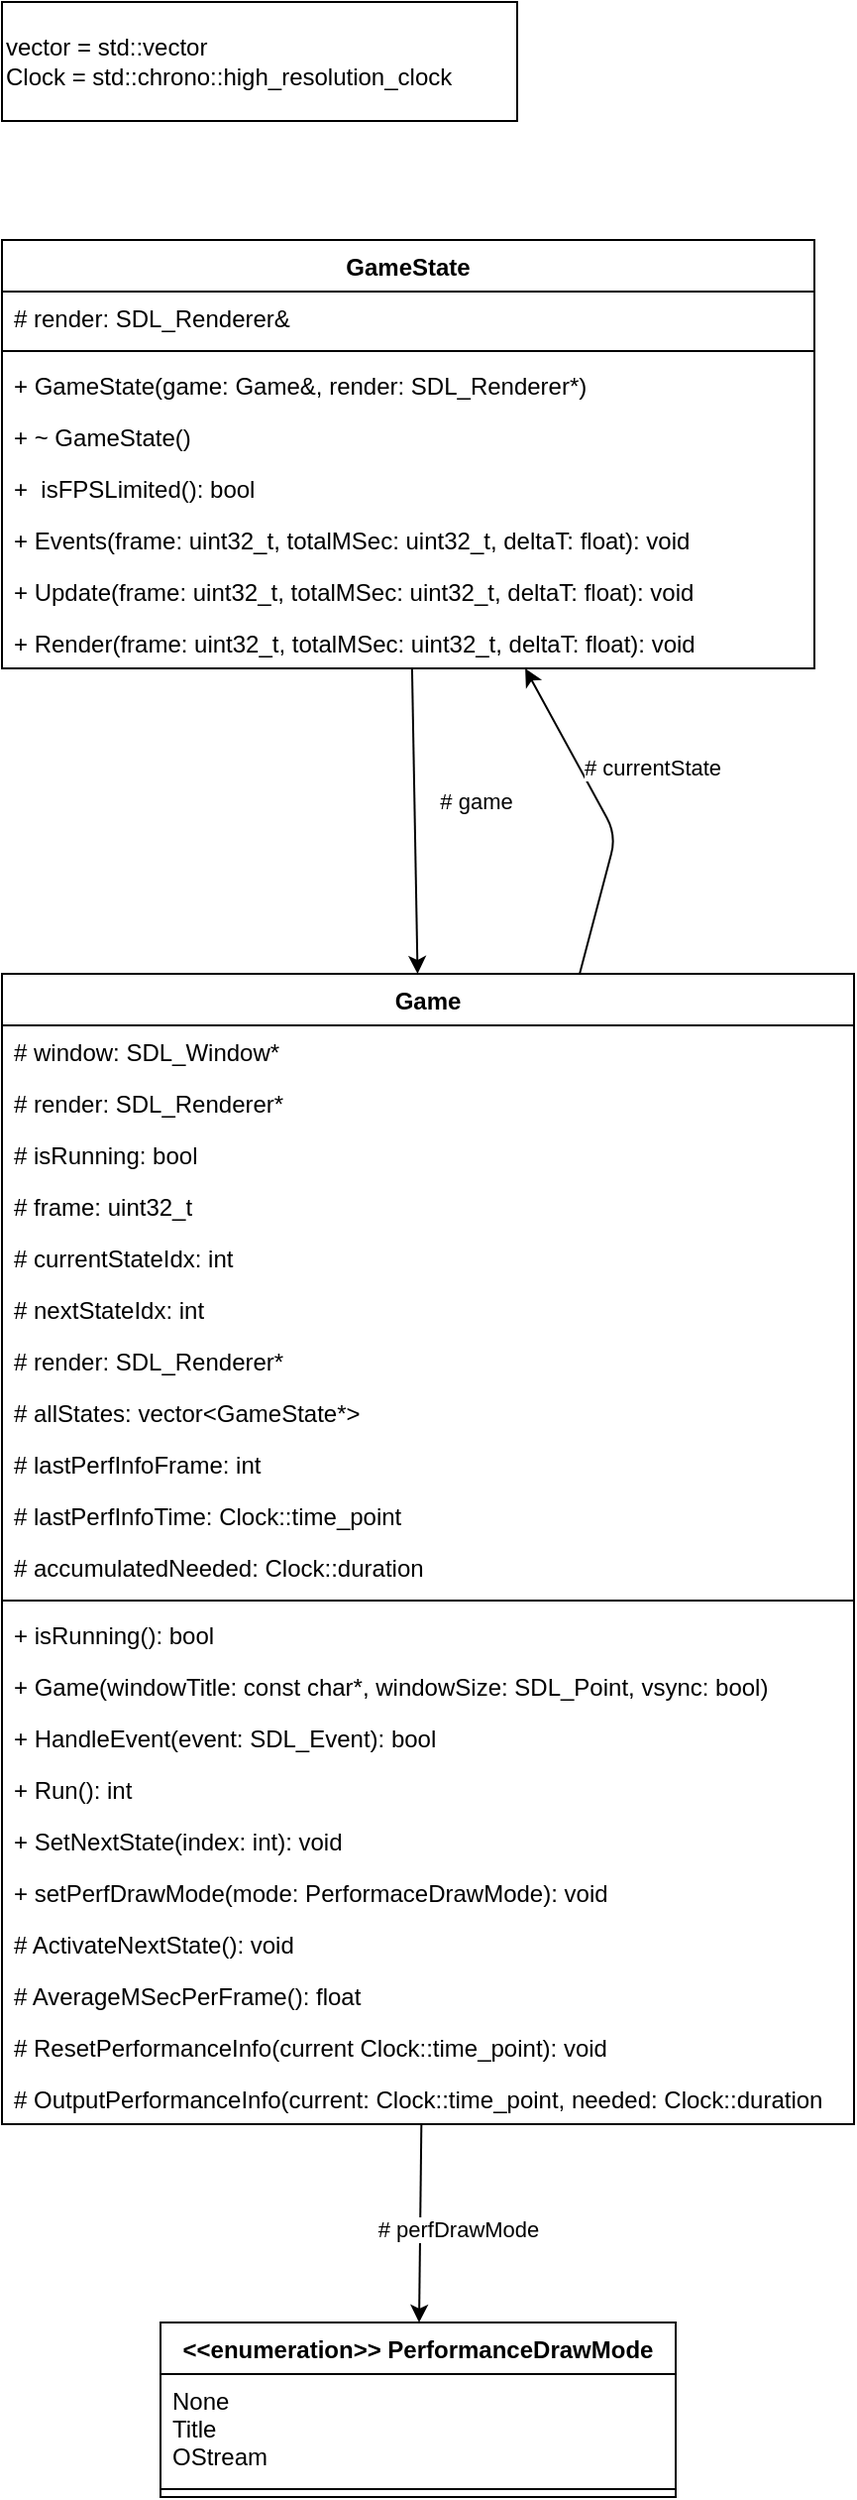 <mxfile>
    <diagram id="UBITVOTv7EuB15pHwEIP" name="Page-1">
        <mxGraphModel dx="548" dy="906" grid="1" gridSize="10" guides="1" tooltips="1" connect="1" arrows="1" fold="1" page="1" pageScale="1" pageWidth="3300" pageHeight="4681" math="0" shadow="0">
            <root>
                <mxCell id="0"/>
                <mxCell id="1" parent="0"/>
                <mxCell id="24" value="# currentState" style="edgeStyle=none;html=1;" parent="1" source="2" target="6" edge="1">
                    <mxGeometry x="0.116" y="-32" relative="1" as="geometry">
                        <Array as="points">
                            <mxPoint x="490" y="700"/>
                        </Array>
                        <mxPoint as="offset"/>
                    </mxGeometry>
                </mxCell>
                <mxCell id="2" value="Game" style="swimlane;fontStyle=1;align=center;verticalAlign=top;childLayout=stackLayout;horizontal=1;startSize=26;horizontalStack=0;resizeParent=1;resizeParentMax=0;resizeLast=0;collapsible=1;marginBottom=0;" parent="1" vertex="1">
                    <mxGeometry x="180" y="770" width="430" height="580" as="geometry"/>
                </mxCell>
                <mxCell id="3" value="# window: SDL_Window*" style="text;strokeColor=none;fillColor=none;align=left;verticalAlign=top;spacingLeft=4;spacingRight=4;overflow=hidden;rotatable=0;points=[[0,0.5],[1,0.5]];portConstraint=eastwest;" parent="2" vertex="1">
                    <mxGeometry y="26" width="430" height="26" as="geometry"/>
                </mxCell>
                <mxCell id="18" value="# render: SDL_Renderer*" style="text;strokeColor=none;fillColor=none;align=left;verticalAlign=top;spacingLeft=4;spacingRight=4;overflow=hidden;rotatable=0;points=[[0,0.5],[1,0.5]];portConstraint=eastwest;" parent="2" vertex="1">
                    <mxGeometry y="52" width="430" height="26" as="geometry"/>
                </mxCell>
                <mxCell id="19" value="# isRunning: bool" style="text;strokeColor=none;fillColor=none;align=left;verticalAlign=top;spacingLeft=4;spacingRight=4;overflow=hidden;rotatable=0;points=[[0,0.5],[1,0.5]];portConstraint=eastwest;" parent="2" vertex="1">
                    <mxGeometry y="78" width="430" height="26" as="geometry"/>
                </mxCell>
                <mxCell id="20" value="# frame: uint32_t" style="text;strokeColor=none;fillColor=none;align=left;verticalAlign=top;spacingLeft=4;spacingRight=4;overflow=hidden;rotatable=0;points=[[0,0.5],[1,0.5]];portConstraint=eastwest;" parent="2" vertex="1">
                    <mxGeometry y="104" width="430" height="26" as="geometry"/>
                </mxCell>
                <mxCell id="21" value="# currentStateIdx: int" style="text;strokeColor=none;fillColor=none;align=left;verticalAlign=top;spacingLeft=4;spacingRight=4;overflow=hidden;rotatable=0;points=[[0,0.5],[1,0.5]];portConstraint=eastwest;" parent="2" vertex="1">
                    <mxGeometry y="130" width="430" height="26" as="geometry"/>
                </mxCell>
                <mxCell id="22" value="# nextStateIdx: int" style="text;strokeColor=none;fillColor=none;align=left;verticalAlign=top;spacingLeft=4;spacingRight=4;overflow=hidden;rotatable=0;points=[[0,0.5],[1,0.5]];portConstraint=eastwest;" parent="2" vertex="1">
                    <mxGeometry y="156" width="430" height="26" as="geometry"/>
                </mxCell>
                <mxCell id="23" value="# render: SDL_Renderer*" style="text;strokeColor=none;fillColor=none;align=left;verticalAlign=top;spacingLeft=4;spacingRight=4;overflow=hidden;rotatable=0;points=[[0,0.5],[1,0.5]];portConstraint=eastwest;" parent="2" vertex="1">
                    <mxGeometry y="182" width="430" height="26" as="geometry"/>
                </mxCell>
                <mxCell id="30" value="# allStates: vector&lt;GameState*&gt;" style="text;strokeColor=none;fillColor=none;align=left;verticalAlign=top;spacingLeft=4;spacingRight=4;overflow=hidden;rotatable=0;points=[[0,0.5],[1,0.5]];portConstraint=eastwest;" parent="2" vertex="1">
                    <mxGeometry y="208" width="430" height="26" as="geometry"/>
                </mxCell>
                <mxCell id="43" value="# lastPerfInfoFrame: int" style="text;strokeColor=none;fillColor=none;align=left;verticalAlign=top;spacingLeft=4;spacingRight=4;overflow=hidden;rotatable=0;points=[[0,0.5],[1,0.5]];portConstraint=eastwest;" parent="2" vertex="1">
                    <mxGeometry y="234" width="430" height="26" as="geometry"/>
                </mxCell>
                <mxCell id="44" value="# lastPerfInfoTime: Clock::time_point" style="text;strokeColor=none;fillColor=none;align=left;verticalAlign=top;spacingLeft=4;spacingRight=4;overflow=hidden;rotatable=0;points=[[0,0.5],[1,0.5]];portConstraint=eastwest;" parent="2" vertex="1">
                    <mxGeometry y="260" width="430" height="26" as="geometry"/>
                </mxCell>
                <mxCell id="45" value="# accumulatedNeeded: Clock::duration" style="text;strokeColor=none;fillColor=none;align=left;verticalAlign=top;spacingLeft=4;spacingRight=4;overflow=hidden;rotatable=0;points=[[0,0.5],[1,0.5]];portConstraint=eastwest;" parent="2" vertex="1">
                    <mxGeometry y="286" width="430" height="26" as="geometry"/>
                </mxCell>
                <mxCell id="4" value="" style="line;strokeWidth=1;fillColor=none;align=left;verticalAlign=middle;spacingTop=-1;spacingLeft=3;spacingRight=3;rotatable=0;labelPosition=right;points=[];portConstraint=eastwest;" parent="2" vertex="1">
                    <mxGeometry y="312" width="430" height="8" as="geometry"/>
                </mxCell>
                <mxCell id="5" value="+ isRunning(): bool" style="text;strokeColor=none;fillColor=none;align=left;verticalAlign=top;spacingLeft=4;spacingRight=4;overflow=hidden;rotatable=0;points=[[0,0.5],[1,0.5]];portConstraint=eastwest;" parent="2" vertex="1">
                    <mxGeometry y="320" width="430" height="26" as="geometry"/>
                </mxCell>
                <mxCell id="36" value="+ Game(windowTitle: const char*, windowSize: SDL_Point, vsync: bool)" style="text;strokeColor=none;fillColor=none;align=left;verticalAlign=top;spacingLeft=4;spacingRight=4;overflow=hidden;rotatable=0;points=[[0,0.5],[1,0.5]];portConstraint=eastwest;" parent="2" vertex="1">
                    <mxGeometry y="346" width="430" height="26" as="geometry"/>
                </mxCell>
                <mxCell id="32" value="+ HandleEvent(event: SDL_Event): bool" style="text;strokeColor=none;fillColor=none;align=left;verticalAlign=top;spacingLeft=4;spacingRight=4;overflow=hidden;rotatable=0;points=[[0,0.5],[1,0.5]];portConstraint=eastwest;" parent="2" vertex="1">
                    <mxGeometry y="372" width="430" height="26" as="geometry"/>
                </mxCell>
                <mxCell id="33" value="+ Run(): int" style="text;strokeColor=none;fillColor=none;align=left;verticalAlign=top;spacingLeft=4;spacingRight=4;overflow=hidden;rotatable=0;points=[[0,0.5],[1,0.5]];portConstraint=eastwest;" parent="2" vertex="1">
                    <mxGeometry y="398" width="430" height="26" as="geometry"/>
                </mxCell>
                <mxCell id="34" value="+ SetNextState(index: int): void" style="text;strokeColor=none;fillColor=none;align=left;verticalAlign=top;spacingLeft=4;spacingRight=4;overflow=hidden;rotatable=0;points=[[0,0.5],[1,0.5]];portConstraint=eastwest;" parent="2" vertex="1">
                    <mxGeometry y="424" width="430" height="26" as="geometry"/>
                </mxCell>
                <mxCell id="42" value="+ setPerfDrawMode(mode: PerformaceDrawMode): void" style="text;strokeColor=none;fillColor=none;align=left;verticalAlign=top;spacingLeft=4;spacingRight=4;overflow=hidden;rotatable=0;points=[[0,0.5],[1,0.5]];portConstraint=eastwest;" parent="2" vertex="1">
                    <mxGeometry y="450" width="430" height="26" as="geometry"/>
                </mxCell>
                <mxCell id="35" value="# ActivateNextState(): void" style="text;strokeColor=none;fillColor=none;align=left;verticalAlign=top;spacingLeft=4;spacingRight=4;overflow=hidden;rotatable=0;points=[[0,0.5],[1,0.5]];portConstraint=eastwest;" parent="2" vertex="1">
                    <mxGeometry y="476" width="430" height="26" as="geometry"/>
                </mxCell>
                <mxCell id="46" value="# AverageMSecPerFrame(): float" style="text;strokeColor=none;fillColor=none;align=left;verticalAlign=top;spacingLeft=4;spacingRight=4;overflow=hidden;rotatable=0;points=[[0,0.5],[1,0.5]];portConstraint=eastwest;" parent="2" vertex="1">
                    <mxGeometry y="502" width="430" height="26" as="geometry"/>
                </mxCell>
                <mxCell id="50" value="# ResetPerformanceInfo(current Clock::time_point): void" style="text;strokeColor=none;fillColor=none;align=left;verticalAlign=top;spacingLeft=4;spacingRight=4;overflow=hidden;rotatable=0;points=[[0,0.5],[1,0.5]];portConstraint=eastwest;" parent="2" vertex="1">
                    <mxGeometry y="528" width="430" height="26" as="geometry"/>
                </mxCell>
                <mxCell id="47" value="# OutputPerformanceInfo(current: Clock::time_point, needed: Clock::duration" style="text;strokeColor=none;fillColor=none;align=left;verticalAlign=top;spacingLeft=4;spacingRight=4;overflow=hidden;rotatable=0;points=[[0,0.5],[1,0.5]];portConstraint=eastwest;" parent="2" vertex="1">
                    <mxGeometry y="554" width="430" height="26" as="geometry"/>
                </mxCell>
                <mxCell id="11" style="edgeStyle=none;html=1;" parent="1" source="6" target="2" edge="1">
                    <mxGeometry relative="1" as="geometry"/>
                </mxCell>
                <mxCell id="12" value="# game" style="edgeLabel;html=1;align=center;verticalAlign=middle;resizable=0;points=[];" parent="11" vertex="1" connectable="0">
                    <mxGeometry x="-0.127" y="3" relative="1" as="geometry">
                        <mxPoint x="28" as="offset"/>
                    </mxGeometry>
                </mxCell>
                <mxCell id="6" value="GameState" style="swimlane;fontStyle=1;align=center;verticalAlign=top;childLayout=stackLayout;horizontal=1;startSize=26;horizontalStack=0;resizeParent=1;resizeParentMax=0;resizeLast=0;collapsible=1;marginBottom=0;gradientColor=none;" parent="1" vertex="1">
                    <mxGeometry x="180" y="400" width="410" height="216" as="geometry"/>
                </mxCell>
                <mxCell id="10" value="# render: SDL_Renderer&amp;" style="text;strokeColor=none;fillColor=none;align=left;verticalAlign=top;spacingLeft=4;spacingRight=4;overflow=hidden;rotatable=0;points=[[0,0.5],[1,0.5]];portConstraint=eastwest;" parent="6" vertex="1">
                    <mxGeometry y="26" width="410" height="26" as="geometry"/>
                </mxCell>
                <mxCell id="8" value="" style="line;strokeWidth=1;fillColor=none;align=left;verticalAlign=middle;spacingTop=-1;spacingLeft=3;spacingRight=3;rotatable=0;labelPosition=right;points=[];portConstraint=eastwest;" parent="6" vertex="1">
                    <mxGeometry y="52" width="410" height="8" as="geometry"/>
                </mxCell>
                <mxCell id="9" value="+ GameState(game: Game&amp;, render: SDL_Renderer*)" style="text;strokeColor=none;fillColor=none;align=left;verticalAlign=top;spacingLeft=4;spacingRight=4;overflow=hidden;rotatable=0;points=[[0,0.5],[1,0.5]];portConstraint=eastwest;" parent="6" vertex="1">
                    <mxGeometry y="60" width="410" height="26" as="geometry"/>
                </mxCell>
                <mxCell id="13" value="+ ~ GameState()" style="text;strokeColor=none;fillColor=none;align=left;verticalAlign=top;spacingLeft=4;spacingRight=4;overflow=hidden;rotatable=0;points=[[0,0.5],[1,0.5]];portConstraint=eastwest;" parent="6" vertex="1">
                    <mxGeometry y="86" width="410" height="26" as="geometry"/>
                </mxCell>
                <mxCell id="14" value="+  isFPSLimited(): bool" style="text;strokeColor=none;fillColor=none;align=left;verticalAlign=top;spacingLeft=4;spacingRight=4;overflow=hidden;rotatable=0;points=[[0,0.5],[1,0.5]];portConstraint=eastwest;" parent="6" vertex="1">
                    <mxGeometry y="112" width="410" height="26" as="geometry"/>
                </mxCell>
                <mxCell id="15" value="+ Events(frame: uint32_t, totalMSec: uint32_t, deltaT: float): void" style="text;strokeColor=none;fillColor=none;align=left;verticalAlign=top;spacingLeft=4;spacingRight=4;overflow=hidden;rotatable=0;points=[[0,0.5],[1,0.5]];portConstraint=eastwest;" parent="6" vertex="1">
                    <mxGeometry y="138" width="410" height="26" as="geometry"/>
                </mxCell>
                <mxCell id="16" value="+ Update(frame: uint32_t, totalMSec: uint32_t, deltaT: float): void" style="text;strokeColor=none;fillColor=none;align=left;verticalAlign=top;spacingLeft=4;spacingRight=4;overflow=hidden;rotatable=0;points=[[0,0.5],[1,0.5]];portConstraint=eastwest;" parent="6" vertex="1">
                    <mxGeometry y="164" width="410" height="26" as="geometry"/>
                </mxCell>
                <mxCell id="17" value="+ Render(frame: uint32_t, totalMSec: uint32_t, deltaT: float): void" style="text;strokeColor=none;fillColor=none;align=left;verticalAlign=top;spacingLeft=4;spacingRight=4;overflow=hidden;rotatable=0;points=[[0,0.5],[1,0.5]];portConstraint=eastwest;" parent="6" vertex="1">
                    <mxGeometry y="190" width="410" height="26" as="geometry"/>
                </mxCell>
                <mxCell id="37" value="&lt;&lt;enumeration&gt;&gt; PerformanceDrawMode" style="swimlane;fontStyle=1;align=center;verticalAlign=top;childLayout=stackLayout;horizontal=1;startSize=26;horizontalStack=0;resizeParent=1;resizeParentMax=0;resizeLast=0;collapsible=1;marginBottom=0;labelBackgroundColor=none;labelBorderColor=none;" parent="1" vertex="1">
                    <mxGeometry x="260" y="1450" width="260" height="88" as="geometry">
                        <mxRectangle x="680" y="840" width="270" height="50" as="alternateBounds"/>
                    </mxGeometry>
                </mxCell>
                <mxCell id="38" value="None&#10;Title&#10;OStream" style="text;strokeColor=none;fillColor=none;align=left;verticalAlign=top;spacingLeft=4;spacingRight=4;overflow=hidden;rotatable=0;points=[[0,0.5],[1,0.5]];portConstraint=eastwest;" parent="37" vertex="1">
                    <mxGeometry y="26" width="260" height="54" as="geometry"/>
                </mxCell>
                <mxCell id="39" value="" style="line;strokeWidth=1;fillColor=none;align=left;verticalAlign=middle;spacingTop=-1;spacingLeft=3;spacingRight=3;rotatable=0;labelPosition=right;points=[];portConstraint=eastwest;" parent="37" vertex="1">
                    <mxGeometry y="80" width="260" height="8" as="geometry"/>
                </mxCell>
                <mxCell id="41" value="# perfDrawMode" style="edgeStyle=none;html=1;" parent="1" source="2" target="37" edge="1">
                    <mxGeometry x="0.049" y="19" relative="1" as="geometry">
                        <mxPoint as="offset"/>
                    </mxGeometry>
                </mxCell>
                <mxCell id="49" value="vector = std::vector&lt;br&gt;Clock = std::chrono::high_resolution_clock" style="rounded=0;whiteSpace=wrap;html=1;labelBackgroundColor=none;labelBorderColor=none;align=left;" parent="1" vertex="1">
                    <mxGeometry x="180" y="280" width="260" height="60" as="geometry"/>
                </mxCell>
            </root>
        </mxGraphModel>
    </diagram>
</mxfile>